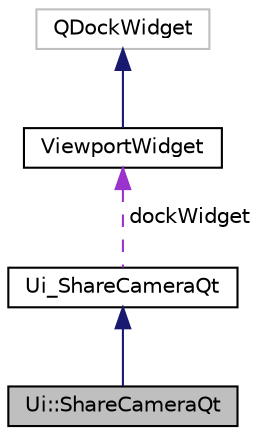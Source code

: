 digraph "Ui::ShareCameraQt"
{
  edge [fontname="Helvetica",fontsize="10",labelfontname="Helvetica",labelfontsize="10"];
  node [fontname="Helvetica",fontsize="10",shape=record];
  Node1 [label="Ui::ShareCameraQt",height=0.2,width=0.4,color="black", fillcolor="grey75", style="filled" fontcolor="black"];
  Node2 -> Node1 [dir="back",color="midnightblue",fontsize="10",style="solid",fontname="Helvetica"];
  Node2 [label="Ui_ShareCameraQt",height=0.2,width=0.4,color="black", fillcolor="white", style="filled",URL="$class_ui___share_camera_qt.html"];
  Node3 -> Node2 [dir="back",color="darkorchid3",fontsize="10",style="dashed",label=" dockWidget" ,fontname="Helvetica"];
  Node3 [label="ViewportWidget",height=0.2,width=0.4,color="black", fillcolor="white", style="filled",URL="$class_viewport_widget.html"];
  Node4 -> Node3 [dir="back",color="midnightblue",fontsize="10",style="solid",fontname="Helvetica"];
  Node4 [label="QDockWidget",height=0.2,width=0.4,color="grey75", fillcolor="white", style="filled"];
}
